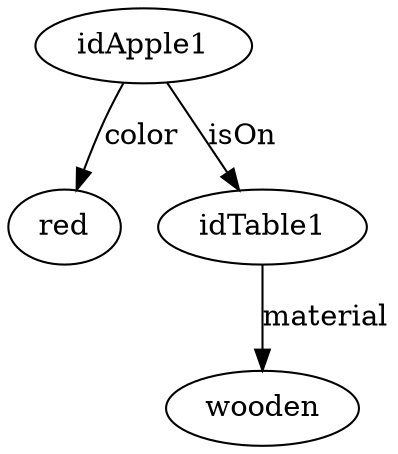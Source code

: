 digraph {
idApple1;
red;
idTable1;
wooden;

idApple1 -> red [label=color];
idApple1 -> idTable1 [label=isOn];
idTable1 -> wooden [label=material];
}
